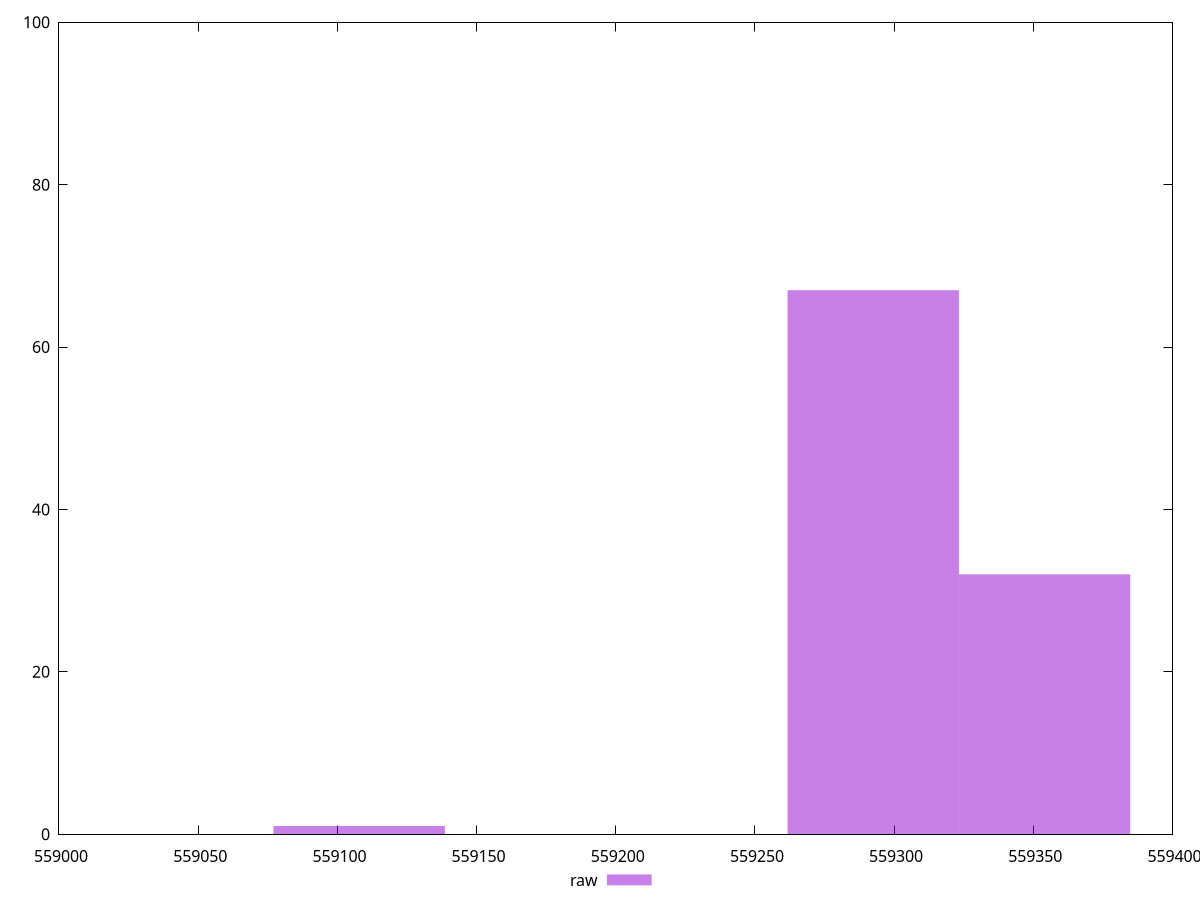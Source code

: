 reset
set terminal svg size 640, 490 enhanced background rgb 'white'
set output "reprap/uses-long-cache-ttl/samples/pages+cached/raw/histogram.svg"

$raw <<EOF
559107.8214987563 1
559354.043153055 32
559292.4877394803 67
EOF

set key outside below
set boxwidth 61.55541357467316
set yrange [0:100]
set style fill transparent solid 0.5 noborder

plot \
  $raw title "raw" with boxes, \


reset